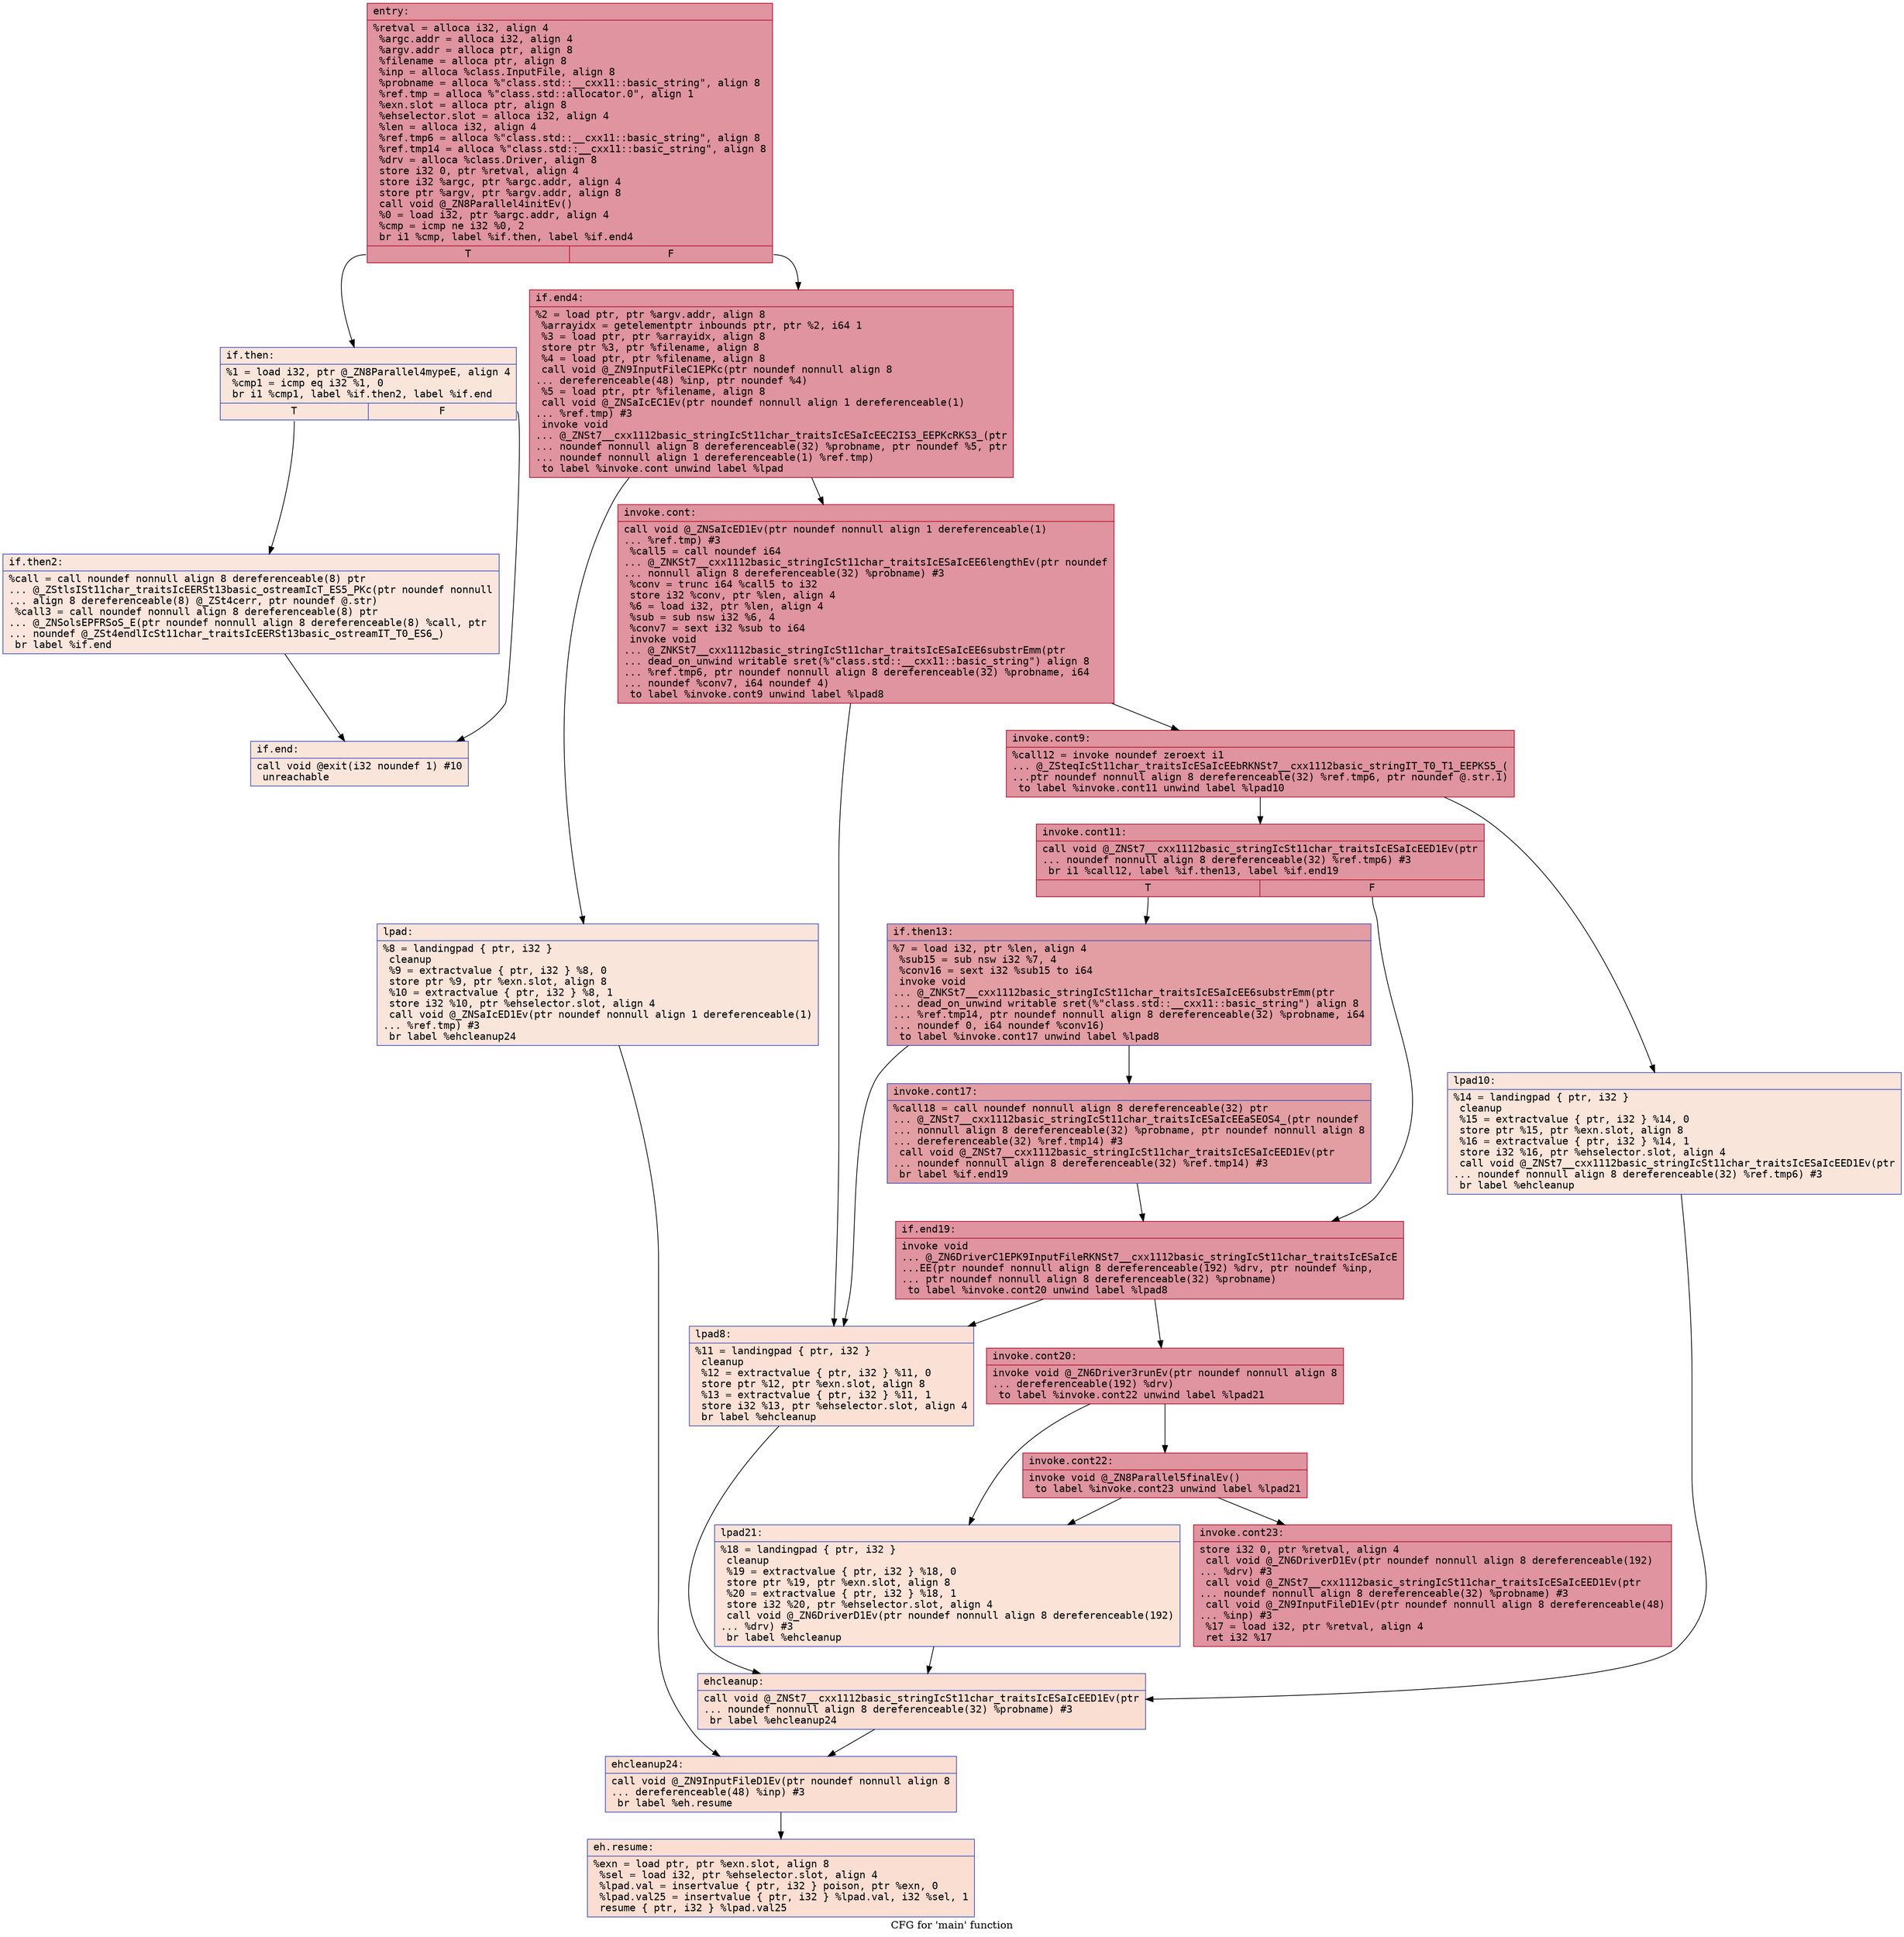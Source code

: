 digraph "CFG for 'main' function" {
	label="CFG for 'main' function";

	Node0x55e357652c00 [shape=record,color="#b70d28ff", style=filled, fillcolor="#b70d2870" fontname="Courier",label="{entry:\l|  %retval = alloca i32, align 4\l  %argc.addr = alloca i32, align 4\l  %argv.addr = alloca ptr, align 8\l  %filename = alloca ptr, align 8\l  %inp = alloca %class.InputFile, align 8\l  %probname = alloca %\"class.std::__cxx11::basic_string\", align 8\l  %ref.tmp = alloca %\"class.std::allocator.0\", align 1\l  %exn.slot = alloca ptr, align 8\l  %ehselector.slot = alloca i32, align 4\l  %len = alloca i32, align 4\l  %ref.tmp6 = alloca %\"class.std::__cxx11::basic_string\", align 8\l  %ref.tmp14 = alloca %\"class.std::__cxx11::basic_string\", align 8\l  %drv = alloca %class.Driver, align 8\l  store i32 0, ptr %retval, align 4\l  store i32 %argc, ptr %argc.addr, align 4\l  store ptr %argv, ptr %argv.addr, align 8\l  call void @_ZN8Parallel4initEv()\l  %0 = load i32, ptr %argc.addr, align 4\l  %cmp = icmp ne i32 %0, 2\l  br i1 %cmp, label %if.then, label %if.end4\l|{<s0>T|<s1>F}}"];
	Node0x55e357652c00:s0 -> Node0x55e357654320[tooltip="entry -> if.then\nProbability 0.00%" ];
	Node0x55e357652c00:s1 -> Node0x55e3576543f0[tooltip="entry -> if.end4\nProbability 100.00%" ];
	Node0x55e357654320 [shape=record,color="#3d50c3ff", style=filled, fillcolor="#f4c5ad70" fontname="Courier",label="{if.then:\l|  %1 = load i32, ptr @_ZN8Parallel4mypeE, align 4\l  %cmp1 = icmp eq i32 %1, 0\l  br i1 %cmp1, label %if.then2, label %if.end\l|{<s0>T|<s1>F}}"];
	Node0x55e357654320:s0 -> Node0x55e357654700[tooltip="if.then -> if.then2\nProbability 50.00%" ];
	Node0x55e357654320:s1 -> Node0x55e357654750[tooltip="if.then -> if.end\nProbability 50.00%" ];
	Node0x55e357654700 [shape=record,color="#3d50c3ff", style=filled, fillcolor="#f3c7b170" fontname="Courier",label="{if.then2:\l|  %call = call noundef nonnull align 8 dereferenceable(8) ptr\l... @_ZStlsISt11char_traitsIcEERSt13basic_ostreamIcT_ES5_PKc(ptr noundef nonnull\l... align 8 dereferenceable(8) @_ZSt4cerr, ptr noundef @.str)\l  %call3 = call noundef nonnull align 8 dereferenceable(8) ptr\l... @_ZNSolsEPFRSoS_E(ptr noundef nonnull align 8 dereferenceable(8) %call, ptr\l... noundef @_ZSt4endlIcSt11char_traitsIcEERSt13basic_ostreamIT_T0_ES6_)\l  br label %if.end\l}"];
	Node0x55e357654700 -> Node0x55e357654750[tooltip="if.then2 -> if.end\nProbability 100.00%" ];
	Node0x55e357654750 [shape=record,color="#3d50c3ff", style=filled, fillcolor="#f4c5ad70" fontname="Courier",label="{if.end:\l|  call void @exit(i32 noundef 1) #10\l  unreachable\l}"];
	Node0x55e3576543f0 [shape=record,color="#b70d28ff", style=filled, fillcolor="#b70d2870" fontname="Courier",label="{if.end4:\l|  %2 = load ptr, ptr %argv.addr, align 8\l  %arrayidx = getelementptr inbounds ptr, ptr %2, i64 1\l  %3 = load ptr, ptr %arrayidx, align 8\l  store ptr %3, ptr %filename, align 8\l  %4 = load ptr, ptr %filename, align 8\l  call void @_ZN9InputFileC1EPKc(ptr noundef nonnull align 8\l... dereferenceable(48) %inp, ptr noundef %4)\l  %5 = load ptr, ptr %filename, align 8\l  call void @_ZNSaIcEC1Ev(ptr noundef nonnull align 1 dereferenceable(1)\l... %ref.tmp) #3\l  invoke void\l... @_ZNSt7__cxx1112basic_stringIcSt11char_traitsIcESaIcEEC2IS3_EEPKcRKS3_(ptr\l... noundef nonnull align 8 dereferenceable(32) %probname, ptr noundef %5, ptr\l... noundef nonnull align 1 dereferenceable(1) %ref.tmp)\l          to label %invoke.cont unwind label %lpad\l}"];
	Node0x55e3576543f0 -> Node0x55e357655ca0[tooltip="if.end4 -> invoke.cont\nProbability 100.00%" ];
	Node0x55e3576543f0 -> Node0x55e357655d50[tooltip="if.end4 -> lpad\nProbability 0.00%" ];
	Node0x55e357655ca0 [shape=record,color="#b70d28ff", style=filled, fillcolor="#b70d2870" fontname="Courier",label="{invoke.cont:\l|  call void @_ZNSaIcED1Ev(ptr noundef nonnull align 1 dereferenceable(1)\l... %ref.tmp) #3\l  %call5 = call noundef i64\l... @_ZNKSt7__cxx1112basic_stringIcSt11char_traitsIcESaIcEE6lengthEv(ptr noundef\l... nonnull align 8 dereferenceable(32) %probname) #3\l  %conv = trunc i64 %call5 to i32\l  store i32 %conv, ptr %len, align 4\l  %6 = load i32, ptr %len, align 4\l  %sub = sub nsw i32 %6, 4\l  %conv7 = sext i32 %sub to i64\l  invoke void\l... @_ZNKSt7__cxx1112basic_stringIcSt11char_traitsIcESaIcEE6substrEmm(ptr\l... dead_on_unwind writable sret(%\"class.std::__cxx11::basic_string\") align 8\l... %ref.tmp6, ptr noundef nonnull align 8 dereferenceable(32) %probname, i64\l... noundef %conv7, i64 noundef 4)\l          to label %invoke.cont9 unwind label %lpad8\l}"];
	Node0x55e357655ca0 -> Node0x55e357656840[tooltip="invoke.cont -> invoke.cont9\nProbability 100.00%" ];
	Node0x55e357655ca0 -> Node0x55e357656920[tooltip="invoke.cont -> lpad8\nProbability 0.00%" ];
	Node0x55e357656840 [shape=record,color="#b70d28ff", style=filled, fillcolor="#b70d2870" fontname="Courier",label="{invoke.cont9:\l|  %call12 = invoke noundef zeroext i1\l... @_ZSteqIcSt11char_traitsIcESaIcEEbRKNSt7__cxx1112basic_stringIT_T0_T1_EEPKS5_(\l...ptr noundef nonnull align 8 dereferenceable(32) %ref.tmp6, ptr noundef @.str.1)\l          to label %invoke.cont11 unwind label %lpad10\l}"];
	Node0x55e357656840 -> Node0x55e357656230[tooltip="invoke.cont9 -> invoke.cont11\nProbability 100.00%" ];
	Node0x55e357656840 -> Node0x55e357657450[tooltip="invoke.cont9 -> lpad10\nProbability 0.00%" ];
	Node0x55e357656230 [shape=record,color="#b70d28ff", style=filled, fillcolor="#b70d2870" fontname="Courier",label="{invoke.cont11:\l|  call void @_ZNSt7__cxx1112basic_stringIcSt11char_traitsIcESaIcEED1Ev(ptr\l... noundef nonnull align 8 dereferenceable(32) %ref.tmp6) #3\l  br i1 %call12, label %if.then13, label %if.end19\l|{<s0>T|<s1>F}}"];
	Node0x55e357656230:s0 -> Node0x55e357657800[tooltip="invoke.cont11 -> if.then13\nProbability 50.00%" ];
	Node0x55e357656230:s1 -> Node0x55e357657a60[tooltip="invoke.cont11 -> if.end19\nProbability 50.00%" ];
	Node0x55e357657800 [shape=record,color="#3d50c3ff", style=filled, fillcolor="#be242e70" fontname="Courier",label="{if.then13:\l|  %7 = load i32, ptr %len, align 4\l  %sub15 = sub nsw i32 %7, 4\l  %conv16 = sext i32 %sub15 to i64\l  invoke void\l... @_ZNKSt7__cxx1112basic_stringIcSt11char_traitsIcESaIcEE6substrEmm(ptr\l... dead_on_unwind writable sret(%\"class.std::__cxx11::basic_string\") align 8\l... %ref.tmp14, ptr noundef nonnull align 8 dereferenceable(32) %probname, i64\l... noundef 0, i64 noundef %conv16)\l          to label %invoke.cont17 unwind label %lpad8\l}"];
	Node0x55e357657800 -> Node0x55e357657e10[tooltip="if.then13 -> invoke.cont17\nProbability 100.00%" ];
	Node0x55e357657800 -> Node0x55e357656920[tooltip="if.then13 -> lpad8\nProbability 0.00%" ];
	Node0x55e357657e10 [shape=record,color="#3d50c3ff", style=filled, fillcolor="#be242e70" fontname="Courier",label="{invoke.cont17:\l|  %call18 = call noundef nonnull align 8 dereferenceable(32) ptr\l... @_ZNSt7__cxx1112basic_stringIcSt11char_traitsIcESaIcEEaSEOS4_(ptr noundef\l... nonnull align 8 dereferenceable(32) %probname, ptr noundef nonnull align 8\l... dereferenceable(32) %ref.tmp14) #3\l  call void @_ZNSt7__cxx1112basic_stringIcSt11char_traitsIcESaIcEED1Ev(ptr\l... noundef nonnull align 8 dereferenceable(32) %ref.tmp14) #3\l  br label %if.end19\l}"];
	Node0x55e357657e10 -> Node0x55e357657a60[tooltip="invoke.cont17 -> if.end19\nProbability 100.00%" ];
	Node0x55e357655d50 [shape=record,color="#3d50c3ff", style=filled, fillcolor="#f4c5ad70" fontname="Courier",label="{lpad:\l|  %8 = landingpad \{ ptr, i32 \}\l          cleanup\l  %9 = extractvalue \{ ptr, i32 \} %8, 0\l  store ptr %9, ptr %exn.slot, align 8\l  %10 = extractvalue \{ ptr, i32 \} %8, 1\l  store i32 %10, ptr %ehselector.slot, align 4\l  call void @_ZNSaIcED1Ev(ptr noundef nonnull align 1 dereferenceable(1)\l... %ref.tmp) #3\l  br label %ehcleanup24\l}"];
	Node0x55e357655d50 -> Node0x55e357658750[tooltip="lpad -> ehcleanup24\nProbability 100.00%" ];
	Node0x55e357656920 [shape=record,color="#3d50c3ff", style=filled, fillcolor="#f7bca170" fontname="Courier",label="{lpad8:\l|  %11 = landingpad \{ ptr, i32 \}\l          cleanup\l  %12 = extractvalue \{ ptr, i32 \} %11, 0\l  store ptr %12, ptr %exn.slot, align 8\l  %13 = extractvalue \{ ptr, i32 \} %11, 1\l  store i32 %13, ptr %ehselector.slot, align 4\l  br label %ehcleanup\l}"];
	Node0x55e357656920 -> Node0x55e357658b00[tooltip="lpad8 -> ehcleanup\nProbability 100.00%" ];
	Node0x55e357657450 [shape=record,color="#3d50c3ff", style=filled, fillcolor="#f4c5ad70" fontname="Courier",label="{lpad10:\l|  %14 = landingpad \{ ptr, i32 \}\l          cleanup\l  %15 = extractvalue \{ ptr, i32 \} %14, 0\l  store ptr %15, ptr %exn.slot, align 8\l  %16 = extractvalue \{ ptr, i32 \} %14, 1\l  store i32 %16, ptr %ehselector.slot, align 4\l  call void @_ZNSt7__cxx1112basic_stringIcSt11char_traitsIcESaIcEED1Ev(ptr\l... noundef nonnull align 8 dereferenceable(32) %ref.tmp6) #3\l  br label %ehcleanup\l}"];
	Node0x55e357657450 -> Node0x55e357658b00[tooltip="lpad10 -> ehcleanup\nProbability 100.00%" ];
	Node0x55e357657a60 [shape=record,color="#b70d28ff", style=filled, fillcolor="#b70d2870" fontname="Courier",label="{if.end19:\l|  invoke void\l... @_ZN6DriverC1EPK9InputFileRKNSt7__cxx1112basic_stringIcSt11char_traitsIcESaIcE\l...EE(ptr noundef nonnull align 8 dereferenceable(192) %drv, ptr noundef %inp,\l... ptr noundef nonnull align 8 dereferenceable(32) %probname)\l          to label %invoke.cont20 unwind label %lpad8\l}"];
	Node0x55e357657a60 -> Node0x55e357658ed0[tooltip="if.end19 -> invoke.cont20\nProbability 100.00%" ];
	Node0x55e357657a60 -> Node0x55e357656920[tooltip="if.end19 -> lpad8\nProbability 0.00%" ];
	Node0x55e357658ed0 [shape=record,color="#b70d28ff", style=filled, fillcolor="#b70d2870" fontname="Courier",label="{invoke.cont20:\l|  invoke void @_ZN6Driver3runEv(ptr noundef nonnull align 8\l... dereferenceable(192) %drv)\l          to label %invoke.cont22 unwind label %lpad21\l}"];
	Node0x55e357658ed0 -> Node0x55e357659480[tooltip="invoke.cont20 -> invoke.cont22\nProbability 100.00%" ];
	Node0x55e357658ed0 -> Node0x55e357659500[tooltip="invoke.cont20 -> lpad21\nProbability 0.00%" ];
	Node0x55e357659480 [shape=record,color="#b70d28ff", style=filled, fillcolor="#b70d2870" fontname="Courier",label="{invoke.cont22:\l|  invoke void @_ZN8Parallel5finalEv()\l          to label %invoke.cont23 unwind label %lpad21\l}"];
	Node0x55e357659480 -> Node0x55e357659680[tooltip="invoke.cont22 -> invoke.cont23\nProbability 100.00%" ];
	Node0x55e357659480 -> Node0x55e357659500[tooltip="invoke.cont22 -> lpad21\nProbability 0.00%" ];
	Node0x55e357659680 [shape=record,color="#b70d28ff", style=filled, fillcolor="#b70d2870" fontname="Courier",label="{invoke.cont23:\l|  store i32 0, ptr %retval, align 4\l  call void @_ZN6DriverD1Ev(ptr noundef nonnull align 8 dereferenceable(192)\l... %drv) #3\l  call void @_ZNSt7__cxx1112basic_stringIcSt11char_traitsIcESaIcEED1Ev(ptr\l... noundef nonnull align 8 dereferenceable(32) %probname) #3\l  call void @_ZN9InputFileD1Ev(ptr noundef nonnull align 8 dereferenceable(48)\l... %inp) #3\l  %17 = load i32, ptr %retval, align 4\l  ret i32 %17\l}"];
	Node0x55e357659500 [shape=record,color="#3d50c3ff", style=filled, fillcolor="#f6bfa670" fontname="Courier",label="{lpad21:\l|  %18 = landingpad \{ ptr, i32 \}\l          cleanup\l  %19 = extractvalue \{ ptr, i32 \} %18, 0\l  store ptr %19, ptr %exn.slot, align 8\l  %20 = extractvalue \{ ptr, i32 \} %18, 1\l  store i32 %20, ptr %ehselector.slot, align 4\l  call void @_ZN6DriverD1Ev(ptr noundef nonnull align 8 dereferenceable(192)\l... %drv) #3\l  br label %ehcleanup\l}"];
	Node0x55e357659500 -> Node0x55e357658b00[tooltip="lpad21 -> ehcleanup\nProbability 100.00%" ];
	Node0x55e357658b00 [shape=record,color="#3d50c3ff", style=filled, fillcolor="#f7b59970" fontname="Courier",label="{ehcleanup:\l|  call void @_ZNSt7__cxx1112basic_stringIcSt11char_traitsIcESaIcEED1Ev(ptr\l... noundef nonnull align 8 dereferenceable(32) %probname) #3\l  br label %ehcleanup24\l}"];
	Node0x55e357658b00 -> Node0x55e357658750[tooltip="ehcleanup -> ehcleanup24\nProbability 100.00%" ];
	Node0x55e357658750 [shape=record,color="#3d50c3ff", style=filled, fillcolor="#f7b59970" fontname="Courier",label="{ehcleanup24:\l|  call void @_ZN9InputFileD1Ev(ptr noundef nonnull align 8\l... dereferenceable(48) %inp) #3\l  br label %eh.resume\l}"];
	Node0x55e357658750 -> Node0x55e35765a630[tooltip="ehcleanup24 -> eh.resume\nProbability 100.00%" ];
	Node0x55e35765a630 [shape=record,color="#3d50c3ff", style=filled, fillcolor="#f7b59970" fontname="Courier",label="{eh.resume:\l|  %exn = load ptr, ptr %exn.slot, align 8\l  %sel = load i32, ptr %ehselector.slot, align 4\l  %lpad.val = insertvalue \{ ptr, i32 \} poison, ptr %exn, 0\l  %lpad.val25 = insertvalue \{ ptr, i32 \} %lpad.val, i32 %sel, 1\l  resume \{ ptr, i32 \} %lpad.val25\l}"];
}

